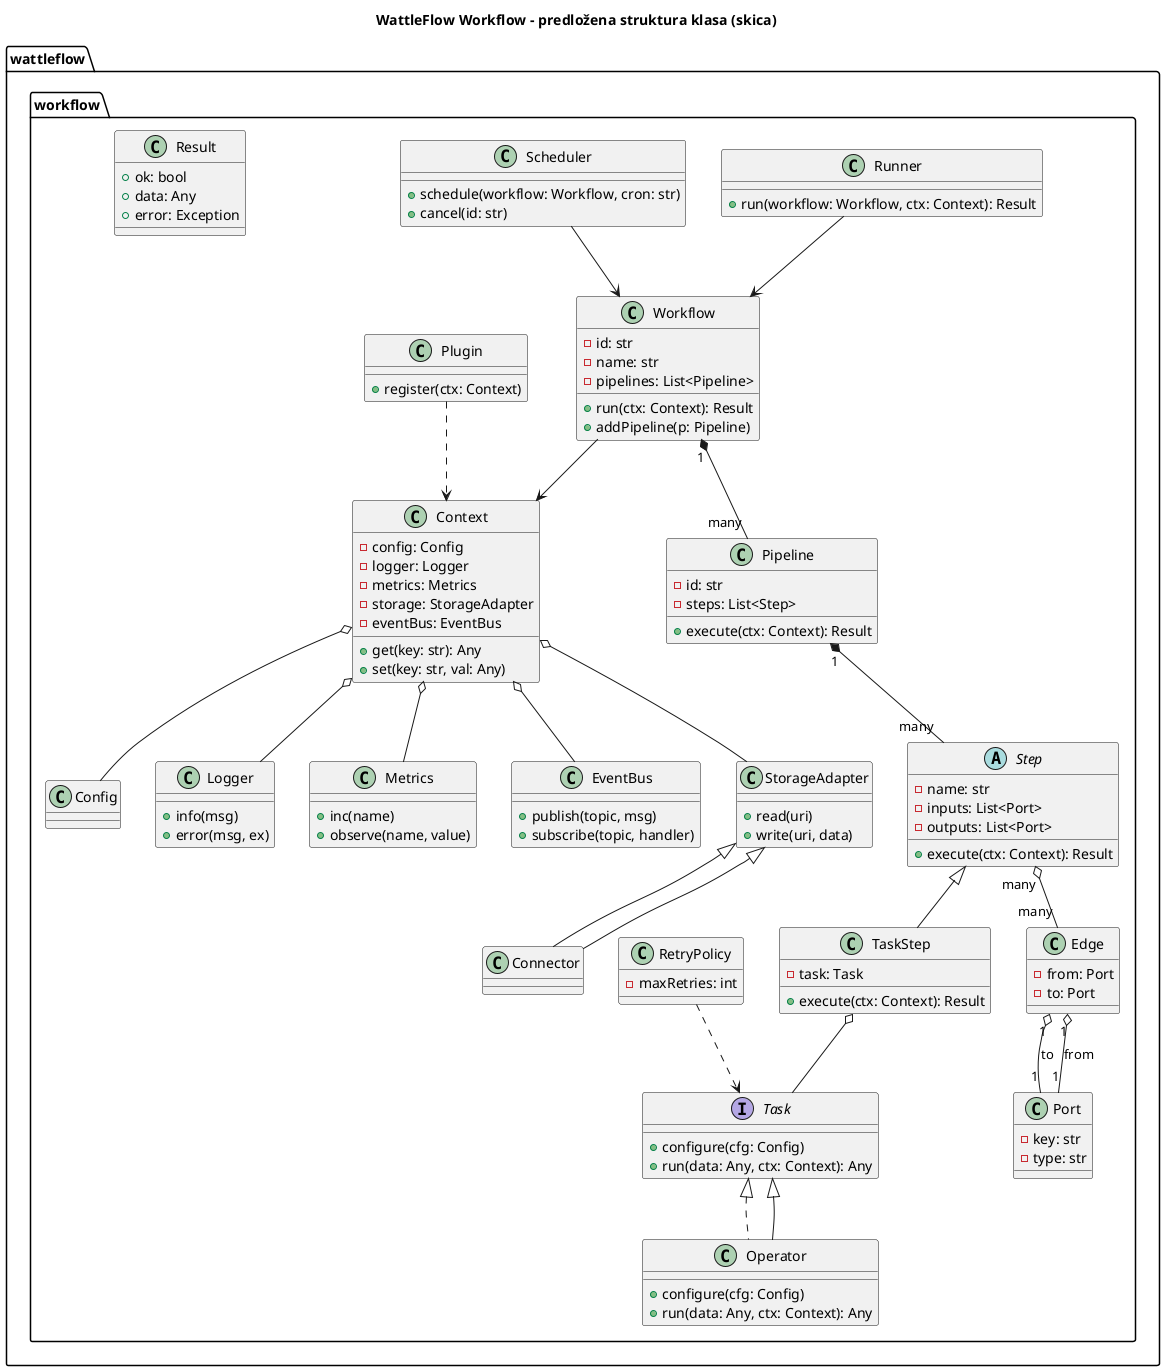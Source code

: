 @startuml
title WattleFlow Workflow – predložena struktura klasa (skica)

package "wattleflow.workflow" {
    class Workflow {
        - id: str
        - name: str
        - pipelines: List<Pipeline>
        + run(ctx: Context): Result
        + addPipeline(p: Pipeline)
    }

    class Pipeline {
        - id: str
        - steps: List<Step>
        + execute(ctx: Context): Result
    }

    abstract class Step {
        - name: str
        - inputs: List<Port>
        - outputs: List<Port>
        + execute(ctx: Context): Result
    }

    class TaskStep extends Step {
        - task: Task
        + execute(ctx: Context): Result
    }

    interface Task {
        + configure(cfg: Config)
        + run(data: Any, ctx: Context): Any
    }

    class Operator implements Task {
        + configure(cfg: Config)
        + run(data: Any, ctx: Context): Any
    }

    class Port {
        - key: str
        - type: str
    }

    class Edge {
        - from: Port
        - to: Port
    }

    class Runner {
        + run(workflow: Workflow, ctx: Context): Result
    }

    class Scheduler {
        + schedule(workflow: Workflow, cron: str)
        + cancel(id: str)
    }

    class Context {
        - config: Config
        - logger: Logger
        - metrics: Metrics
        - storage: StorageAdapter
        - eventBus: EventBus
        + get(key: str): Any
        + set(key: str, val: Any)
    }

    class Config
    class Result { 
        + ok: bool
        + data: Any
        + error: Exception 
    }

    class RetryPolicy {
        - maxRetries: int
    }
    class Logger {
        + info(msg)
        + error(msg, ex) 
    }
    class Metrics {
        + inc(name)
        + observe(name, value) 
    }
    class EventBus {
        + publish(topic, msg)
        + subscribe(topic, handler) 
    }
    class StorageAdapter {
        + read(uri)
        + write(uri, data)
    }
    class Plugin {
        + register(ctx: Context)
    }
    class Connector extends StorageAdapter
}

Workflow "1" *-- "many" Pipeline
Pipeline "1" *-- "many" Step
TaskStep o-- Task
Step "many" o-- "many" Edge
Edge "1" o-- "1" Port : from
Edge "1" o-- "1" Port : to

Runner --> Workflow
Scheduler --> Workflow
Workflow --> Context
Context o-- Config
Context o-- Logger
Context o-- Metrics
Context o-- StorageAdapter
Context o-- EventBus
Plugin ..> Context
RetryPolicy ..> Task
Operator -up-|> Task
Connector -up-|> StorageAdapter

@enduml
